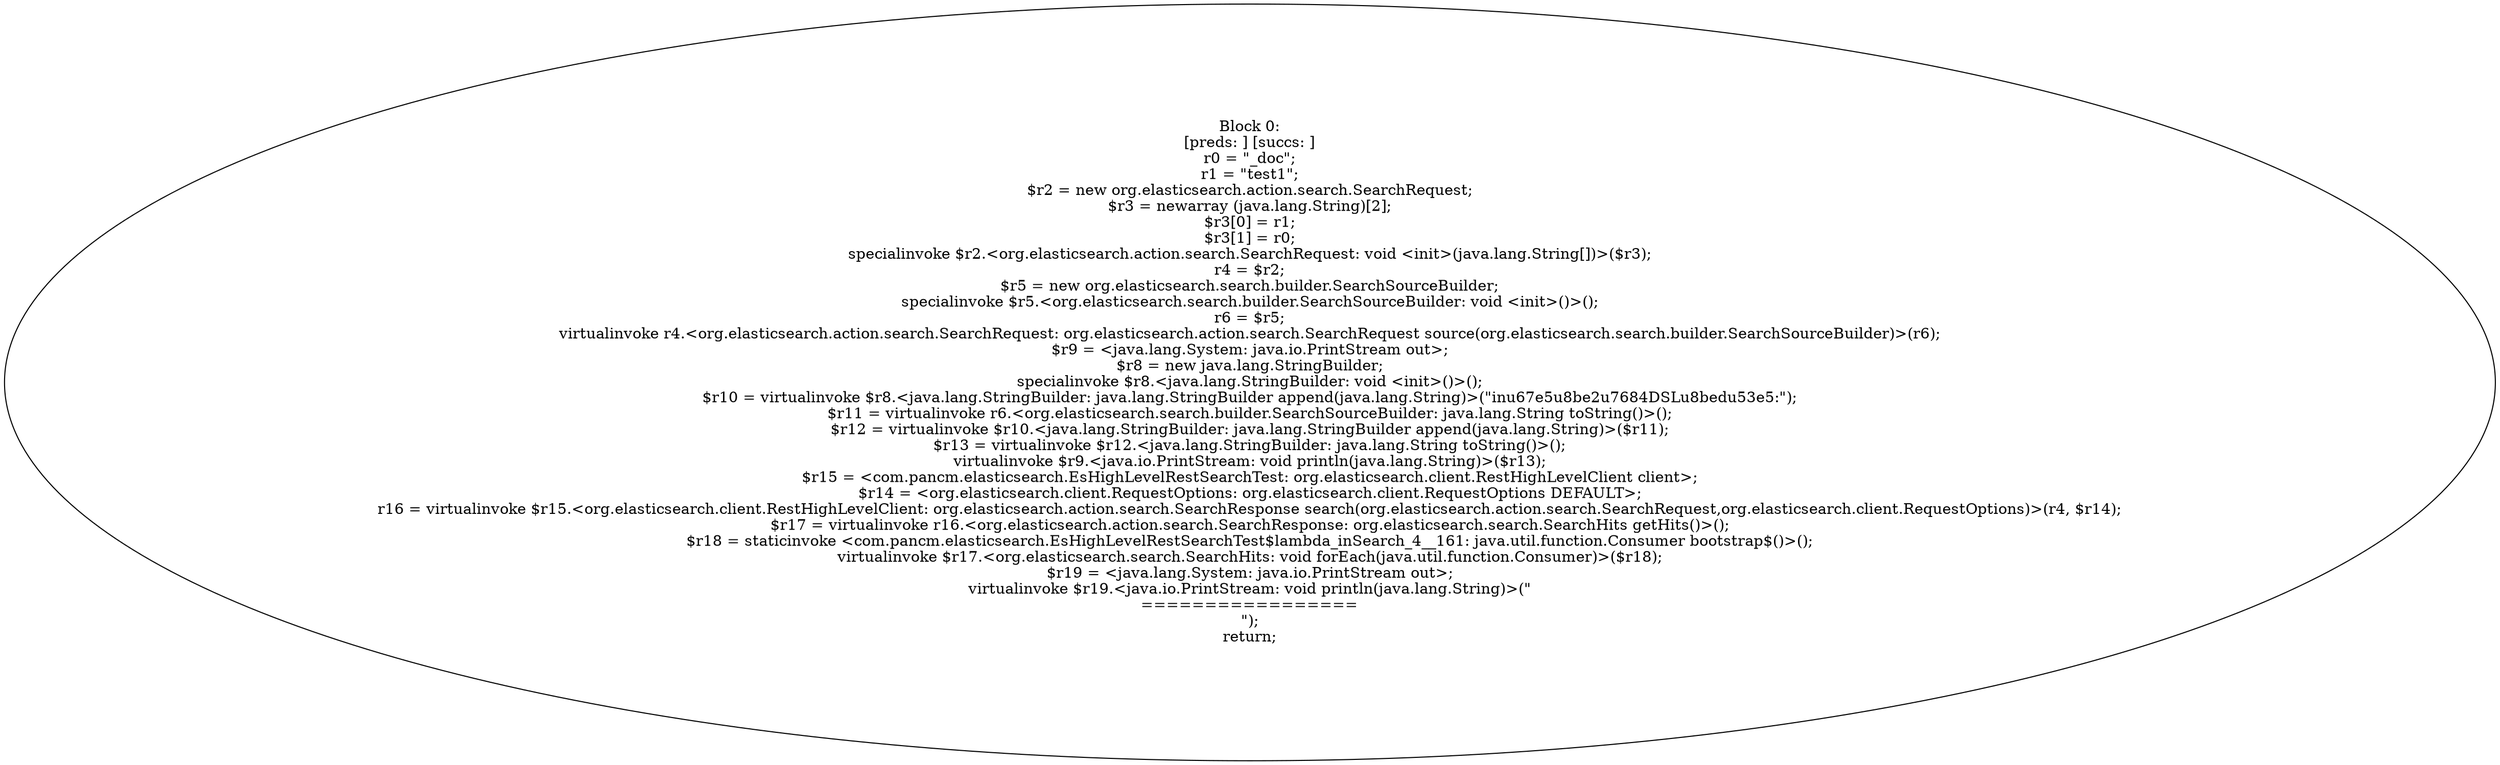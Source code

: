 digraph "unitGraph" {
    "Block 0:
[preds: ] [succs: ]
r0 = \"_doc\";
r1 = \"test1\";
$r2 = new org.elasticsearch.action.search.SearchRequest;
$r3 = newarray (java.lang.String)[2];
$r3[0] = r1;
$r3[1] = r0;
specialinvoke $r2.<org.elasticsearch.action.search.SearchRequest: void <init>(java.lang.String[])>($r3);
r4 = $r2;
$r5 = new org.elasticsearch.search.builder.SearchSourceBuilder;
specialinvoke $r5.<org.elasticsearch.search.builder.SearchSourceBuilder: void <init>()>();
r6 = $r5;
virtualinvoke r4.<org.elasticsearch.action.search.SearchRequest: org.elasticsearch.action.search.SearchRequest source(org.elasticsearch.search.builder.SearchSourceBuilder)>(r6);
$r9 = <java.lang.System: java.io.PrintStream out>;
$r8 = new java.lang.StringBuilder;
specialinvoke $r8.<java.lang.StringBuilder: void <init>()>();
$r10 = virtualinvoke $r8.<java.lang.StringBuilder: java.lang.StringBuilder append(java.lang.String)>(\"in\u67e5\u8be2\u7684DSL\u8bed\u53e5:\");
$r11 = virtualinvoke r6.<org.elasticsearch.search.builder.SearchSourceBuilder: java.lang.String toString()>();
$r12 = virtualinvoke $r10.<java.lang.StringBuilder: java.lang.StringBuilder append(java.lang.String)>($r11);
$r13 = virtualinvoke $r12.<java.lang.StringBuilder: java.lang.String toString()>();
virtualinvoke $r9.<java.io.PrintStream: void println(java.lang.String)>($r13);
$r15 = <com.pancm.elasticsearch.EsHighLevelRestSearchTest: org.elasticsearch.client.RestHighLevelClient client>;
$r14 = <org.elasticsearch.client.RequestOptions: org.elasticsearch.client.RequestOptions DEFAULT>;
r16 = virtualinvoke $r15.<org.elasticsearch.client.RestHighLevelClient: org.elasticsearch.action.search.SearchResponse search(org.elasticsearch.action.search.SearchRequest,org.elasticsearch.client.RequestOptions)>(r4, $r14);
$r17 = virtualinvoke r16.<org.elasticsearch.action.search.SearchResponse: org.elasticsearch.search.SearchHits getHits()>();
$r18 = staticinvoke <com.pancm.elasticsearch.EsHighLevelRestSearchTest$lambda_inSearch_4__161: java.util.function.Consumer bootstrap$()>();
virtualinvoke $r17.<org.elasticsearch.search.SearchHits: void forEach(java.util.function.Consumer)>($r18);
$r19 = <java.lang.System: java.io.PrintStream out>;
virtualinvoke $r19.<java.io.PrintStream: void println(java.lang.String)>(\"\n=================\n\");
return;
"
}
